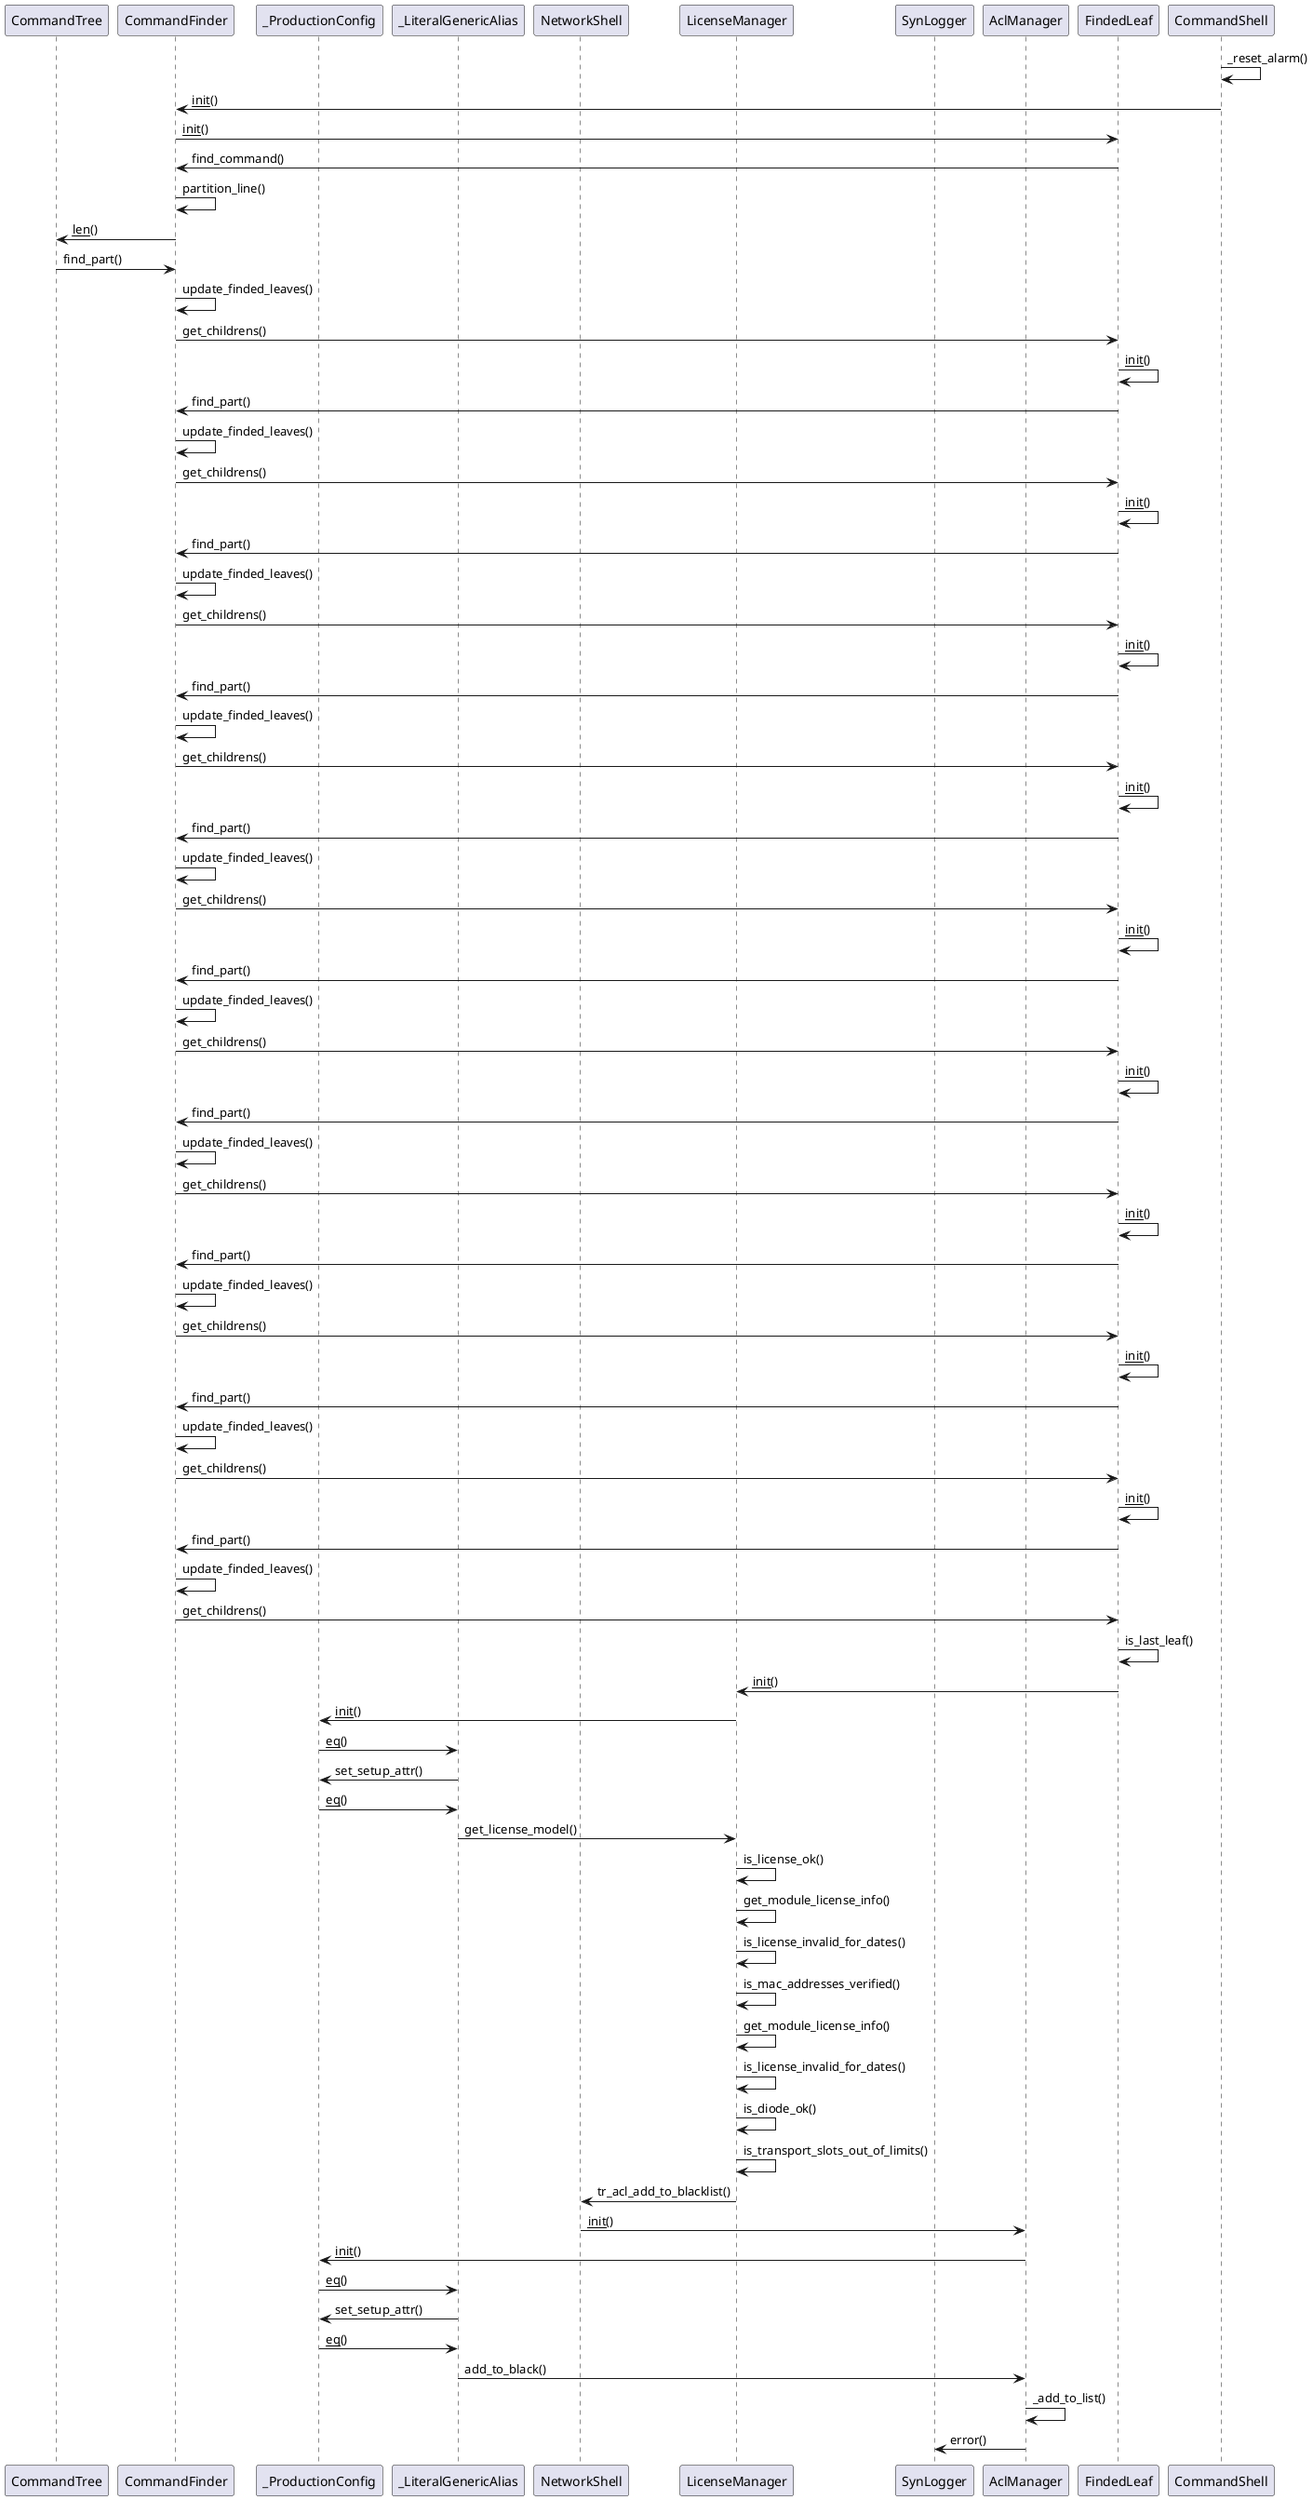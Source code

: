 @startuml

participant "CommandTree" as CommandTree
participant "CommandFinder" as CommandFinder
participant "_ProductionConfig" as _ProductionConfig
participant "_LiteralGenericAlias" as _LiteralGenericAlias
participant "NetworkShell" as NetworkShell
participant "LicenseManager" as LicenseManager
participant "SynLogger" as SynLogger
participant "AclManager" as AclManager
participant "FindedLeaf" as FindedLeaf
participant "CommandShell" as CommandShell

CommandShell -> CommandShell : _reset_alarm()
CommandShell -> CommandFinder : __init__()
CommandFinder -> FindedLeaf : __init__()
FindedLeaf -> CommandFinder : find_command()
CommandFinder -> CommandFinder : partition_line()
CommandFinder -> CommandTree : __len__()
CommandTree -> CommandFinder : find_part()
CommandFinder -> CommandFinder : update_finded_leaves()
CommandFinder -> FindedLeaf : get_childrens()
FindedLeaf -> FindedLeaf : __init__()
FindedLeaf -> CommandFinder : find_part()
CommandFinder -> CommandFinder : update_finded_leaves()
CommandFinder -> FindedLeaf : get_childrens()
FindedLeaf -> FindedLeaf : __init__()
FindedLeaf -> CommandFinder : find_part()
CommandFinder -> CommandFinder : update_finded_leaves()
CommandFinder -> FindedLeaf : get_childrens()
FindedLeaf -> FindedLeaf : __init__()
FindedLeaf -> CommandFinder : find_part()
CommandFinder -> CommandFinder : update_finded_leaves()
CommandFinder -> FindedLeaf : get_childrens()
FindedLeaf -> FindedLeaf : __init__()
FindedLeaf -> CommandFinder : find_part()
CommandFinder -> CommandFinder : update_finded_leaves()
CommandFinder -> FindedLeaf : get_childrens()
FindedLeaf -> FindedLeaf : __init__()
FindedLeaf -> CommandFinder : find_part()
CommandFinder -> CommandFinder : update_finded_leaves()
CommandFinder -> FindedLeaf : get_childrens()
FindedLeaf -> FindedLeaf : __init__()
FindedLeaf -> CommandFinder : find_part()
CommandFinder -> CommandFinder : update_finded_leaves()
CommandFinder -> FindedLeaf : get_childrens()
FindedLeaf -> FindedLeaf : __init__()
FindedLeaf -> CommandFinder : find_part()
CommandFinder -> CommandFinder : update_finded_leaves()
CommandFinder -> FindedLeaf : get_childrens()
FindedLeaf -> FindedLeaf : __init__()
FindedLeaf -> CommandFinder : find_part()
CommandFinder -> CommandFinder : update_finded_leaves()
CommandFinder -> FindedLeaf : get_childrens()
FindedLeaf -> FindedLeaf : __init__()
FindedLeaf -> CommandFinder : find_part()
CommandFinder -> CommandFinder : update_finded_leaves()
CommandFinder -> FindedLeaf : get_childrens()
FindedLeaf -> FindedLeaf : is_last_leaf()
FindedLeaf -> LicenseManager : __init__()
LicenseManager -> _ProductionConfig : __init__()
_ProductionConfig -> _LiteralGenericAlias : __eq__()
_LiteralGenericAlias -> _ProductionConfig : set_setup_attr()
_ProductionConfig -> _LiteralGenericAlias : __eq__()
_LiteralGenericAlias -> LicenseManager : get_license_model()
LicenseManager -> LicenseManager : is_license_ok()
LicenseManager -> LicenseManager : get_module_license_info()
LicenseManager -> LicenseManager : is_license_invalid_for_dates()
LicenseManager -> LicenseManager : is_mac_addresses_verified()
LicenseManager -> LicenseManager : get_module_license_info()
LicenseManager -> LicenseManager : is_license_invalid_for_dates()
LicenseManager -> LicenseManager : is_diode_ok()
LicenseManager -> LicenseManager : is_transport_slots_out_of_limits()
LicenseManager -> NetworkShell : tr_acl_add_to_blacklist()
NetworkShell -> AclManager : __init__()
AclManager -> _ProductionConfig : __init__()
_ProductionConfig -> _LiteralGenericAlias : __eq__()
_LiteralGenericAlias -> _ProductionConfig : set_setup_attr()
_ProductionConfig -> _LiteralGenericAlias : __eq__()
_LiteralGenericAlias -> AclManager : add_to_black()
AclManager -> AclManager : _add_to_list()
AclManager -> SynLogger : error()

@enduml
